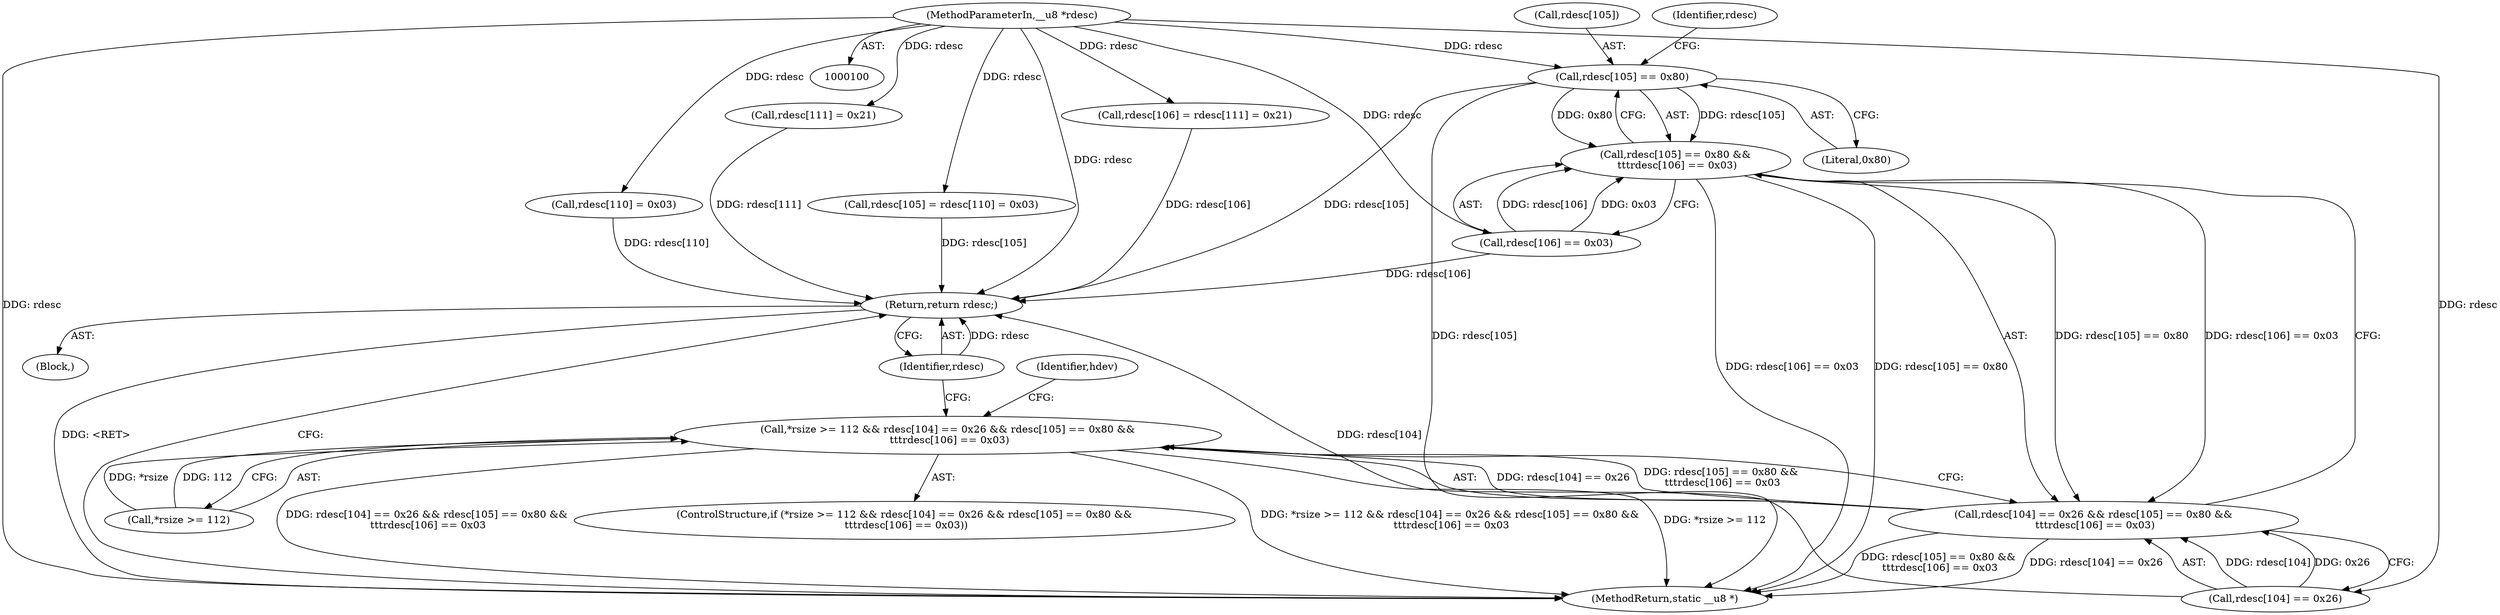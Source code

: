 digraph "0_linux_4ab25786c87eb20857bbb715c3ae34ec8fd6a214_4@array" {
"1000118" [label="(Call,rdesc[105] == 0x80)"];
"1000102" [label="(MethodParameterIn,__u8 *rdesc)"];
"1000117" [label="(Call,rdesc[105] == 0x80 &&\n \t\t\trdesc[106] == 0x03)"];
"1000111" [label="(Call,rdesc[104] == 0x26 && rdesc[105] == 0x80 &&\n \t\t\trdesc[106] == 0x03)"];
"1000106" [label="(Call,*rsize >= 112 && rdesc[104] == 0x26 && rdesc[105] == 0x80 &&\n \t\t\trdesc[106] == 0x03)"];
"1000150" [label="(Return,return rdesc;)"];
"1000151" [label="(Identifier,rdesc)"];
"1000122" [label="(Literal,0x80)"];
"1000150" [label="(Return,return rdesc;)"];
"1000117" [label="(Call,rdesc[105] == 0x80 &&\n \t\t\trdesc[106] == 0x03)"];
"1000141" [label="(Call,rdesc[106] = rdesc[111] = 0x21)"];
"1000118" [label="(Call,rdesc[105] == 0x80)"];
"1000105" [label="(ControlStructure,if (*rsize >= 112 && rdesc[104] == 0x26 && rdesc[105] == 0x80 &&\n \t\t\trdesc[106] == 0x03))"];
"1000119" [label="(Call,rdesc[105])"];
"1000136" [label="(Call,rdesc[110] = 0x03)"];
"1000102" [label="(MethodParameterIn,__u8 *rdesc)"];
"1000130" [label="(Identifier,hdev)"];
"1000111" [label="(Call,rdesc[104] == 0x26 && rdesc[105] == 0x80 &&\n \t\t\trdesc[106] == 0x03)"];
"1000112" [label="(Call,rdesc[104] == 0x26)"];
"1000107" [label="(Call,*rsize >= 112)"];
"1000125" [label="(Identifier,rdesc)"];
"1000104" [label="(Block,)"];
"1000145" [label="(Call,rdesc[111] = 0x21)"];
"1000152" [label="(MethodReturn,static __u8 *)"];
"1000123" [label="(Call,rdesc[106] == 0x03)"];
"1000106" [label="(Call,*rsize >= 112 && rdesc[104] == 0x26 && rdesc[105] == 0x80 &&\n \t\t\trdesc[106] == 0x03)"];
"1000132" [label="(Call,rdesc[105] = rdesc[110] = 0x03)"];
"1000118" -> "1000117"  [label="AST: "];
"1000118" -> "1000122"  [label="CFG: "];
"1000119" -> "1000118"  [label="AST: "];
"1000122" -> "1000118"  [label="AST: "];
"1000125" -> "1000118"  [label="CFG: "];
"1000117" -> "1000118"  [label="CFG: "];
"1000118" -> "1000152"  [label="DDG: rdesc[105]"];
"1000118" -> "1000117"  [label="DDG: rdesc[105]"];
"1000118" -> "1000117"  [label="DDG: 0x80"];
"1000102" -> "1000118"  [label="DDG: rdesc"];
"1000118" -> "1000150"  [label="DDG: rdesc[105]"];
"1000102" -> "1000100"  [label="AST: "];
"1000102" -> "1000152"  [label="DDG: rdesc"];
"1000102" -> "1000112"  [label="DDG: rdesc"];
"1000102" -> "1000123"  [label="DDG: rdesc"];
"1000102" -> "1000132"  [label="DDG: rdesc"];
"1000102" -> "1000136"  [label="DDG: rdesc"];
"1000102" -> "1000141"  [label="DDG: rdesc"];
"1000102" -> "1000145"  [label="DDG: rdesc"];
"1000102" -> "1000150"  [label="DDG: rdesc"];
"1000117" -> "1000111"  [label="AST: "];
"1000117" -> "1000123"  [label="CFG: "];
"1000123" -> "1000117"  [label="AST: "];
"1000111" -> "1000117"  [label="CFG: "];
"1000117" -> "1000152"  [label="DDG: rdesc[105] == 0x80"];
"1000117" -> "1000152"  [label="DDG: rdesc[106] == 0x03"];
"1000117" -> "1000111"  [label="DDG: rdesc[105] == 0x80"];
"1000117" -> "1000111"  [label="DDG: rdesc[106] == 0x03"];
"1000123" -> "1000117"  [label="DDG: rdesc[106]"];
"1000123" -> "1000117"  [label="DDG: 0x03"];
"1000111" -> "1000106"  [label="AST: "];
"1000111" -> "1000112"  [label="CFG: "];
"1000112" -> "1000111"  [label="AST: "];
"1000106" -> "1000111"  [label="CFG: "];
"1000111" -> "1000152"  [label="DDG: rdesc[105] == 0x80 &&\n \t\t\trdesc[106] == 0x03"];
"1000111" -> "1000152"  [label="DDG: rdesc[104] == 0x26"];
"1000111" -> "1000106"  [label="DDG: rdesc[104] == 0x26"];
"1000111" -> "1000106"  [label="DDG: rdesc[105] == 0x80 &&\n \t\t\trdesc[106] == 0x03"];
"1000112" -> "1000111"  [label="DDG: rdesc[104]"];
"1000112" -> "1000111"  [label="DDG: 0x26"];
"1000106" -> "1000105"  [label="AST: "];
"1000106" -> "1000107"  [label="CFG: "];
"1000107" -> "1000106"  [label="AST: "];
"1000130" -> "1000106"  [label="CFG: "];
"1000151" -> "1000106"  [label="CFG: "];
"1000106" -> "1000152"  [label="DDG: *rsize >= 112"];
"1000106" -> "1000152"  [label="DDG: rdesc[104] == 0x26 && rdesc[105] == 0x80 &&\n \t\t\trdesc[106] == 0x03"];
"1000106" -> "1000152"  [label="DDG: *rsize >= 112 && rdesc[104] == 0x26 && rdesc[105] == 0x80 &&\n \t\t\trdesc[106] == 0x03"];
"1000107" -> "1000106"  [label="DDG: *rsize"];
"1000107" -> "1000106"  [label="DDG: 112"];
"1000150" -> "1000104"  [label="AST: "];
"1000150" -> "1000151"  [label="CFG: "];
"1000151" -> "1000150"  [label="AST: "];
"1000152" -> "1000150"  [label="CFG: "];
"1000150" -> "1000152"  [label="DDG: <RET>"];
"1000151" -> "1000150"  [label="DDG: rdesc"];
"1000141" -> "1000150"  [label="DDG: rdesc[106]"];
"1000112" -> "1000150"  [label="DDG: rdesc[104]"];
"1000145" -> "1000150"  [label="DDG: rdesc[111]"];
"1000136" -> "1000150"  [label="DDG: rdesc[110]"];
"1000123" -> "1000150"  [label="DDG: rdesc[106]"];
"1000132" -> "1000150"  [label="DDG: rdesc[105]"];
}
